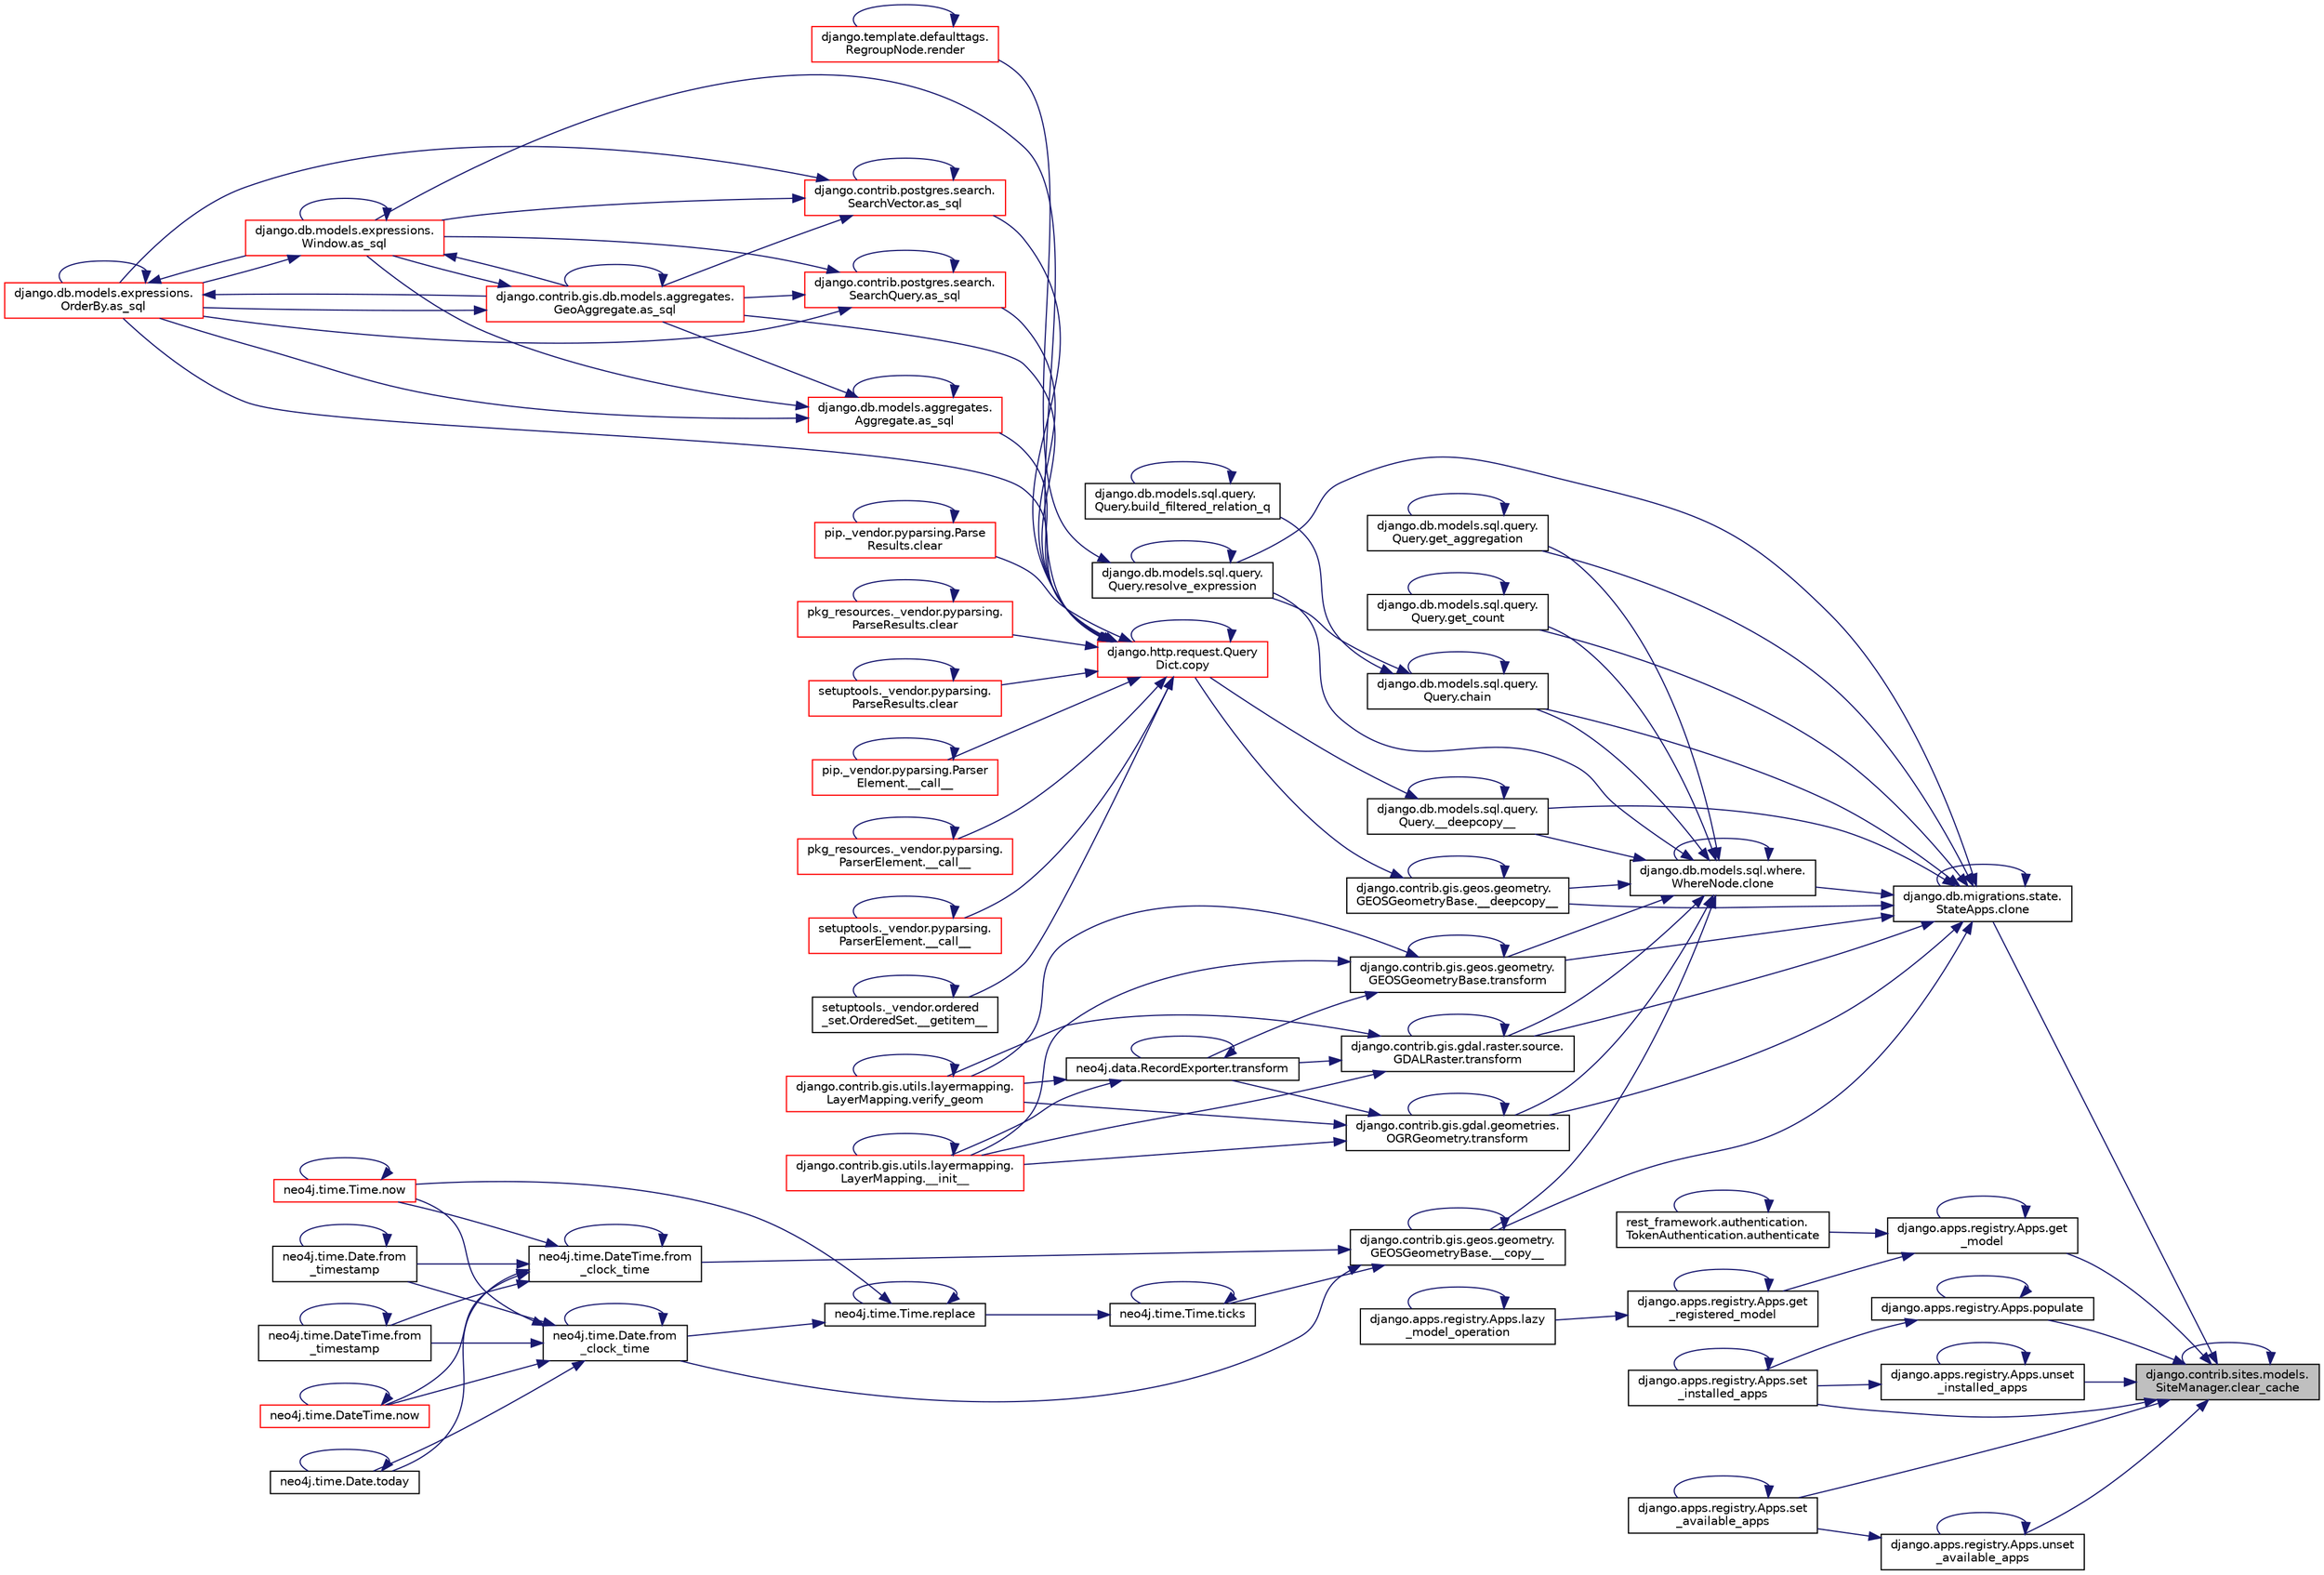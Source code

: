 digraph "django.contrib.sites.models.SiteManager.clear_cache"
{
 // LATEX_PDF_SIZE
  edge [fontname="Helvetica",fontsize="10",labelfontname="Helvetica",labelfontsize="10"];
  node [fontname="Helvetica",fontsize="10",shape=record];
  rankdir="RL";
  Node1 [label="django.contrib.sites.models.\lSiteManager.clear_cache",height=0.2,width=0.4,color="black", fillcolor="grey75", style="filled", fontcolor="black",tooltip=" "];
  Node1 -> Node1 [dir="back",color="midnightblue",fontsize="10",style="solid",fontname="Helvetica"];
  Node1 -> Node2 [dir="back",color="midnightblue",fontsize="10",style="solid",fontname="Helvetica"];
  Node2 [label="django.db.migrations.state.\lStateApps.clone",height=0.2,width=0.4,color="black", fillcolor="white", style="filled",URL="$d3/d9a/classdjango_1_1db_1_1migrations_1_1state_1_1_state_apps.html#a821944752bc7080daff8c38bb20e3943",tooltip=" "];
  Node2 -> Node3 [dir="back",color="midnightblue",fontsize="10",style="solid",fontname="Helvetica"];
  Node3 [label="django.contrib.gis.geos.geometry.\lGEOSGeometryBase.__copy__",height=0.2,width=0.4,color="black", fillcolor="white", style="filled",URL="$d0/d97/classdjango_1_1contrib_1_1gis_1_1geos_1_1geometry_1_1_g_e_o_s_geometry_base.html#ad0b8f9f034cdd53b3646bc83bebfee9d",tooltip=" "];
  Node3 -> Node3 [dir="back",color="midnightblue",fontsize="10",style="solid",fontname="Helvetica"];
  Node3 -> Node4 [dir="back",color="midnightblue",fontsize="10",style="solid",fontname="Helvetica"];
  Node4 [label="neo4j.time.Date.from\l_clock_time",height=0.2,width=0.4,color="black", fillcolor="white", style="filled",URL="$d1/d6f/classneo4j_1_1time_1_1_date.html#a6e815a48a02a3f3d230e95d923cfb43b",tooltip=" "];
  Node4 -> Node4 [dir="back",color="midnightblue",fontsize="10",style="solid",fontname="Helvetica"];
  Node4 -> Node5 [dir="back",color="midnightblue",fontsize="10",style="solid",fontname="Helvetica"];
  Node5 [label="neo4j.time.Date.from\l_timestamp",height=0.2,width=0.4,color="black", fillcolor="white", style="filled",URL="$d1/d6f/classneo4j_1_1time_1_1_date.html#ad58021fec6b36c49f254926089415622",tooltip=" "];
  Node5 -> Node5 [dir="back",color="midnightblue",fontsize="10",style="solid",fontname="Helvetica"];
  Node4 -> Node6 [dir="back",color="midnightblue",fontsize="10",style="solid",fontname="Helvetica"];
  Node6 [label="neo4j.time.DateTime.from\l_timestamp",height=0.2,width=0.4,color="black", fillcolor="white", style="filled",URL="$d4/dcd/classneo4j_1_1time_1_1_date_time.html#a4d4684a2c591eafc581a2fda9ce123c9",tooltip=" "];
  Node6 -> Node6 [dir="back",color="midnightblue",fontsize="10",style="solid",fontname="Helvetica"];
  Node4 -> Node7 [dir="back",color="midnightblue",fontsize="10",style="solid",fontname="Helvetica"];
  Node7 [label="neo4j.time.Time.now",height=0.2,width=0.4,color="red", fillcolor="white", style="filled",URL="$db/d2a/classneo4j_1_1time_1_1_time.html#af50231a17a30a4c4cee2fcad3c023f46",tooltip=" "];
  Node7 -> Node7 [dir="back",color="midnightblue",fontsize="10",style="solid",fontname="Helvetica"];
  Node4 -> Node393 [dir="back",color="midnightblue",fontsize="10",style="solid",fontname="Helvetica"];
  Node393 [label="neo4j.time.DateTime.now",height=0.2,width=0.4,color="red", fillcolor="white", style="filled",URL="$d4/dcd/classneo4j_1_1time_1_1_date_time.html#a2b498ad246b4e6ad2238a68ad375ce34",tooltip=" "];
  Node393 -> Node393 [dir="back",color="midnightblue",fontsize="10",style="solid",fontname="Helvetica"];
  Node4 -> Node394 [dir="back",color="midnightblue",fontsize="10",style="solid",fontname="Helvetica"];
  Node394 [label="neo4j.time.Date.today",height=0.2,width=0.4,color="black", fillcolor="white", style="filled",URL="$d1/d6f/classneo4j_1_1time_1_1_date.html#a9f063ca6ba2a1f9c67cb16ee405d8c93",tooltip=" "];
  Node394 -> Node394 [dir="back",color="midnightblue",fontsize="10",style="solid",fontname="Helvetica"];
  Node3 -> Node392 [dir="back",color="midnightblue",fontsize="10",style="solid",fontname="Helvetica"];
  Node392 [label="neo4j.time.DateTime.from\l_clock_time",height=0.2,width=0.4,color="black", fillcolor="white", style="filled",URL="$d4/dcd/classneo4j_1_1time_1_1_date_time.html#a12a2d4d1586b225b0a6156d4e6d4cc0c",tooltip=" "];
  Node392 -> Node392 [dir="back",color="midnightblue",fontsize="10",style="solid",fontname="Helvetica"];
  Node392 -> Node5 [dir="back",color="midnightblue",fontsize="10",style="solid",fontname="Helvetica"];
  Node392 -> Node6 [dir="back",color="midnightblue",fontsize="10",style="solid",fontname="Helvetica"];
  Node392 -> Node7 [dir="back",color="midnightblue",fontsize="10",style="solid",fontname="Helvetica"];
  Node392 -> Node393 [dir="back",color="midnightblue",fontsize="10",style="solid",fontname="Helvetica"];
  Node392 -> Node394 [dir="back",color="midnightblue",fontsize="10",style="solid",fontname="Helvetica"];
  Node3 -> Node445 [dir="back",color="midnightblue",fontsize="10",style="solid",fontname="Helvetica"];
  Node445 [label="neo4j.time.Time.ticks",height=0.2,width=0.4,color="black", fillcolor="white", style="filled",URL="$db/d2a/classneo4j_1_1time_1_1_time.html#af3cbc3ab118ea3f7c8aaee2cc13a89e1",tooltip=" "];
  Node445 -> Node446 [dir="back",color="midnightblue",fontsize="10",style="solid",fontname="Helvetica"];
  Node446 [label="neo4j.time.Time.replace",height=0.2,width=0.4,color="black", fillcolor="white", style="filled",URL="$db/d2a/classneo4j_1_1time_1_1_time.html#a5460a840afb4c8da3de9bb82646b9c28",tooltip=" "];
  Node446 -> Node4 [dir="back",color="midnightblue",fontsize="10",style="solid",fontname="Helvetica"];
  Node446 -> Node7 [dir="back",color="midnightblue",fontsize="10",style="solid",fontname="Helvetica"];
  Node446 -> Node446 [dir="back",color="midnightblue",fontsize="10",style="solid",fontname="Helvetica"];
  Node445 -> Node445 [dir="back",color="midnightblue",fontsize="10",style="solid",fontname="Helvetica"];
  Node2 -> Node251 [dir="back",color="midnightblue",fontsize="10",style="solid",fontname="Helvetica"];
  Node251 [label="django.db.models.sql.query.\lQuery.__deepcopy__",height=0.2,width=0.4,color="black", fillcolor="white", style="filled",URL="$d6/d30/classdjango_1_1db_1_1models_1_1sql_1_1query_1_1_query.html#a47d0b39c5cf5d7f03c4ce7f394792e9e",tooltip=" "];
  Node251 -> Node251 [dir="back",color="midnightblue",fontsize="10",style="solid",fontname="Helvetica"];
  Node251 -> Node252 [dir="back",color="midnightblue",fontsize="10",style="solid",fontname="Helvetica"];
  Node252 [label="django.http.request.Query\lDict.copy",height=0.2,width=0.4,color="red", fillcolor="white", style="filled",URL="$d3/dd6/classdjango_1_1http_1_1request_1_1_query_dict.html#ae0e3cea351ea34f0e9139f73870da81e",tooltip=" "];
  Node252 -> Node12 [dir="back",color="midnightblue",fontsize="10",style="solid",fontname="Helvetica"];
  Node12 [label="pip._vendor.pyparsing.Parser\lElement.__call__",height=0.2,width=0.4,color="red", fillcolor="white", style="filled",URL="$df/d7f/classpip_1_1__vendor_1_1pyparsing_1_1_parser_element.html#ae345dfb10ea6a1e9c77120e86129ab16",tooltip=" "];
  Node12 -> Node12 [dir="back",color="midnightblue",fontsize="10",style="solid",fontname="Helvetica"];
  Node252 -> Node15 [dir="back",color="midnightblue",fontsize="10",style="solid",fontname="Helvetica"];
  Node15 [label="pkg_resources._vendor.pyparsing.\lParserElement.__call__",height=0.2,width=0.4,color="red", fillcolor="white", style="filled",URL="$de/df0/classpkg__resources_1_1__vendor_1_1pyparsing_1_1_parser_element.html#a43d9a7e720d29a80c49f63998712c9a5",tooltip=" "];
  Node15 -> Node15 [dir="back",color="midnightblue",fontsize="10",style="solid",fontname="Helvetica"];
  Node252 -> Node16 [dir="back",color="midnightblue",fontsize="10",style="solid",fontname="Helvetica"];
  Node16 [label="setuptools._vendor.pyparsing.\lParserElement.__call__",height=0.2,width=0.4,color="red", fillcolor="white", style="filled",URL="$d9/d25/classsetuptools_1_1__vendor_1_1pyparsing_1_1_parser_element.html#a7f154aa4d9339f88d2306325bf99b953",tooltip=" "];
  Node16 -> Node16 [dir="back",color="midnightblue",fontsize="10",style="solid",fontname="Helvetica"];
  Node252 -> Node17 [dir="back",color="midnightblue",fontsize="10",style="solid",fontname="Helvetica"];
  Node17 [label="setuptools._vendor.ordered\l_set.OrderedSet.__getitem__",height=0.2,width=0.4,color="black", fillcolor="white", style="filled",URL="$d0/d40/classsetuptools_1_1__vendor_1_1ordered__set_1_1_ordered_set.html#afa5d263824cc35374a0cf762672f68ae",tooltip=" "];
  Node17 -> Node17 [dir="back",color="midnightblue",fontsize="10",style="solid",fontname="Helvetica"];
  Node252 -> Node18 [dir="back",color="midnightblue",fontsize="10",style="solid",fontname="Helvetica"];
  Node18 [label="django.db.models.aggregates.\lAggregate.as_sql",height=0.2,width=0.4,color="red", fillcolor="white", style="filled",URL="$d7/d0c/classdjango_1_1db_1_1models_1_1aggregates_1_1_aggregate.html#a86af10d7994d4f7a535cb7476201db71",tooltip=" "];
  Node18 -> Node18 [dir="back",color="midnightblue",fontsize="10",style="solid",fontname="Helvetica"];
  Node18 -> Node21 [dir="back",color="midnightblue",fontsize="10",style="solid",fontname="Helvetica"];
  Node21 [label="django.contrib.gis.db.models.aggregates.\lGeoAggregate.as_sql",height=0.2,width=0.4,color="red", fillcolor="white", style="filled",URL="$df/dbe/classdjango_1_1contrib_1_1gis_1_1db_1_1models_1_1aggregates_1_1_geo_aggregate.html#a129bfb83cb8d965d40be63e974594fa7",tooltip=" "];
  Node21 -> Node21 [dir="back",color="midnightblue",fontsize="10",style="solid",fontname="Helvetica"];
  Node21 -> Node22 [dir="back",color="midnightblue",fontsize="10",style="solid",fontname="Helvetica"];
  Node22 [label="django.db.models.expressions.\lWindow.as_sql",height=0.2,width=0.4,color="red", fillcolor="white", style="filled",URL="$d6/d1c/classdjango_1_1db_1_1models_1_1expressions_1_1_window.html#a2a81a422e2884ef2026394b0f83416dc",tooltip=" "];
  Node22 -> Node21 [dir="back",color="midnightblue",fontsize="10",style="solid",fontname="Helvetica"];
  Node22 -> Node22 [dir="back",color="midnightblue",fontsize="10",style="solid",fontname="Helvetica"];
  Node22 -> Node23 [dir="back",color="midnightblue",fontsize="10",style="solid",fontname="Helvetica"];
  Node23 [label="django.db.models.expressions.\lOrderBy.as_sql",height=0.2,width=0.4,color="red", fillcolor="white", style="filled",URL="$da/d4d/classdjango_1_1db_1_1models_1_1expressions_1_1_order_by.html#a343064ad7cfdac310e95fd997ee6d4cc",tooltip=" "];
  Node23 -> Node21 [dir="back",color="midnightblue",fontsize="10",style="solid",fontname="Helvetica"];
  Node23 -> Node22 [dir="back",color="midnightblue",fontsize="10",style="solid",fontname="Helvetica"];
  Node23 -> Node23 [dir="back",color="midnightblue",fontsize="10",style="solid",fontname="Helvetica"];
  Node21 -> Node23 [dir="back",color="midnightblue",fontsize="10",style="solid",fontname="Helvetica"];
  Node18 -> Node22 [dir="back",color="midnightblue",fontsize="10",style="solid",fontname="Helvetica"];
  Node18 -> Node23 [dir="back",color="midnightblue",fontsize="10",style="solid",fontname="Helvetica"];
  Node252 -> Node21 [dir="back",color="midnightblue",fontsize="10",style="solid",fontname="Helvetica"];
  Node252 -> Node32 [dir="back",color="midnightblue",fontsize="10",style="solid",fontname="Helvetica"];
  Node32 [label="django.contrib.postgres.search.\lSearchVector.as_sql",height=0.2,width=0.4,color="red", fillcolor="white", style="filled",URL="$d3/d9b/classdjango_1_1contrib_1_1postgres_1_1search_1_1_search_vector.html#a20b770d5d88a5d8d2c6b3f60feb66e07",tooltip=" "];
  Node32 -> Node21 [dir="back",color="midnightblue",fontsize="10",style="solid",fontname="Helvetica"];
  Node32 -> Node32 [dir="back",color="midnightblue",fontsize="10",style="solid",fontname="Helvetica"];
  Node32 -> Node22 [dir="back",color="midnightblue",fontsize="10",style="solid",fontname="Helvetica"];
  Node32 -> Node23 [dir="back",color="midnightblue",fontsize="10",style="solid",fontname="Helvetica"];
  Node252 -> Node33 [dir="back",color="midnightblue",fontsize="10",style="solid",fontname="Helvetica"];
  Node33 [label="django.contrib.postgres.search.\lSearchQuery.as_sql",height=0.2,width=0.4,color="red", fillcolor="white", style="filled",URL="$d4/d5f/classdjango_1_1contrib_1_1postgres_1_1search_1_1_search_query.html#a08057a93d8da31c23329543b1d429539",tooltip=" "];
  Node33 -> Node21 [dir="back",color="midnightblue",fontsize="10",style="solid",fontname="Helvetica"];
  Node33 -> Node33 [dir="back",color="midnightblue",fontsize="10",style="solid",fontname="Helvetica"];
  Node33 -> Node22 [dir="back",color="midnightblue",fontsize="10",style="solid",fontname="Helvetica"];
  Node33 -> Node23 [dir="back",color="midnightblue",fontsize="10",style="solid",fontname="Helvetica"];
  Node252 -> Node22 [dir="back",color="midnightblue",fontsize="10",style="solid",fontname="Helvetica"];
  Node252 -> Node23 [dir="back",color="midnightblue",fontsize="10",style="solid",fontname="Helvetica"];
  Node252 -> Node34 [dir="back",color="midnightblue",fontsize="10",style="solid",fontname="Helvetica"];
  Node34 [label="pip._vendor.pyparsing.Parse\lResults.clear",height=0.2,width=0.4,color="red", fillcolor="white", style="filled",URL="$d3/d5b/classpip_1_1__vendor_1_1pyparsing_1_1_parse_results.html#ab6e049e34b90004c1d59069da7a5cc08",tooltip=" "];
  Node34 -> Node34 [dir="back",color="midnightblue",fontsize="10",style="solid",fontname="Helvetica"];
  Node252 -> Node75 [dir="back",color="midnightblue",fontsize="10",style="solid",fontname="Helvetica"];
  Node75 [label="pkg_resources._vendor.pyparsing.\lParseResults.clear",height=0.2,width=0.4,color="red", fillcolor="white", style="filled",URL="$d3/d93/classpkg__resources_1_1__vendor_1_1pyparsing_1_1_parse_results.html#a14a75f633961fdc58d077c5d26635038",tooltip=" "];
  Node75 -> Node75 [dir="back",color="midnightblue",fontsize="10",style="solid",fontname="Helvetica"];
  Node252 -> Node253 [dir="back",color="midnightblue",fontsize="10",style="solid",fontname="Helvetica"];
  Node253 [label="setuptools._vendor.pyparsing.\lParseResults.clear",height=0.2,width=0.4,color="red", fillcolor="white", style="filled",URL="$df/d77/classsetuptools_1_1__vendor_1_1pyparsing_1_1_parse_results.html#a2683a26b96b087edaec172f6f837058b",tooltip=" "];
  Node253 -> Node253 [dir="back",color="midnightblue",fontsize="10",style="solid",fontname="Helvetica"];
  Node252 -> Node252 [dir="back",color="midnightblue",fontsize="10",style="solid",fontname="Helvetica"];
  Node2 -> Node268 [dir="back",color="midnightblue",fontsize="10",style="solid",fontname="Helvetica"];
  Node268 [label="django.contrib.gis.geos.geometry.\lGEOSGeometryBase.__deepcopy__",height=0.2,width=0.4,color="black", fillcolor="white", style="filled",URL="$d0/d97/classdjango_1_1contrib_1_1gis_1_1geos_1_1geometry_1_1_g_e_o_s_geometry_base.html#abd885baf64b30178d1b8fc440359bd52",tooltip=" "];
  Node268 -> Node268 [dir="back",color="midnightblue",fontsize="10",style="solid",fontname="Helvetica"];
  Node268 -> Node252 [dir="back",color="midnightblue",fontsize="10",style="solid",fontname="Helvetica"];
  Node2 -> Node269 [dir="back",color="midnightblue",fontsize="10",style="solid",fontname="Helvetica"];
  Node269 [label="django.db.models.sql.query.\lQuery.chain",height=0.2,width=0.4,color="black", fillcolor="white", style="filled",URL="$d6/d30/classdjango_1_1db_1_1models_1_1sql_1_1query_1_1_query.html#a37be68b6aa70388830ba40dcf69226e0",tooltip=" "];
  Node269 -> Node270 [dir="back",color="midnightblue",fontsize="10",style="solid",fontname="Helvetica"];
  Node270 [label="django.db.models.sql.query.\lQuery.build_filtered_relation_q",height=0.2,width=0.4,color="black", fillcolor="white", style="filled",URL="$d6/d30/classdjango_1_1db_1_1models_1_1sql_1_1query_1_1_query.html#afd6c427661ede42224226b8ba1c4d667",tooltip=" "];
  Node270 -> Node270 [dir="back",color="midnightblue",fontsize="10",style="solid",fontname="Helvetica"];
  Node269 -> Node269 [dir="back",color="midnightblue",fontsize="10",style="solid",fontname="Helvetica"];
  Node269 -> Node271 [dir="back",color="midnightblue",fontsize="10",style="solid",fontname="Helvetica"];
  Node271 [label="django.db.models.sql.query.\lQuery.resolve_expression",height=0.2,width=0.4,color="black", fillcolor="white", style="filled",URL="$d6/d30/classdjango_1_1db_1_1models_1_1sql_1_1query_1_1_query.html#a9e8ca457b39c8f73a40d5ab53980fe1b",tooltip=" "];
  Node271 -> Node29 [dir="back",color="midnightblue",fontsize="10",style="solid",fontname="Helvetica"];
  Node29 [label="django.template.defaulttags.\lRegroupNode.render",height=0.2,width=0.4,color="red", fillcolor="white", style="filled",URL="$da/d86/classdjango_1_1template_1_1defaulttags_1_1_regroup_node.html#a301b8a2fd8a69d413de73aa3065f73c6",tooltip=" "];
  Node29 -> Node29 [dir="back",color="midnightblue",fontsize="10",style="solid",fontname="Helvetica"];
  Node271 -> Node271 [dir="back",color="midnightblue",fontsize="10",style="solid",fontname="Helvetica"];
  Node2 -> Node2 [dir="back",color="midnightblue",fontsize="10",style="solid",fontname="Helvetica"];
  Node2 -> Node272 [dir="back",color="midnightblue",fontsize="10",style="solid",fontname="Helvetica"];
  Node272 [label="django.db.models.sql.where.\lWhereNode.clone",height=0.2,width=0.4,color="black", fillcolor="white", style="filled",URL="$db/da3/classdjango_1_1db_1_1models_1_1sql_1_1where_1_1_where_node.html#aa169773c5fb2dda662bec5946ed79263",tooltip=" "];
  Node272 -> Node3 [dir="back",color="midnightblue",fontsize="10",style="solid",fontname="Helvetica"];
  Node272 -> Node251 [dir="back",color="midnightblue",fontsize="10",style="solid",fontname="Helvetica"];
  Node272 -> Node268 [dir="back",color="midnightblue",fontsize="10",style="solid",fontname="Helvetica"];
  Node272 -> Node269 [dir="back",color="midnightblue",fontsize="10",style="solid",fontname="Helvetica"];
  Node272 -> Node272 [dir="back",color="midnightblue",fontsize="10",style="solid",fontname="Helvetica"];
  Node272 -> Node273 [dir="back",color="midnightblue",fontsize="10",style="solid",fontname="Helvetica"];
  Node273 [label="django.db.models.sql.query.\lQuery.get_aggregation",height=0.2,width=0.4,color="black", fillcolor="white", style="filled",URL="$d6/d30/classdjango_1_1db_1_1models_1_1sql_1_1query_1_1_query.html#ab4d610fd0c5584b3a54114136328c7f2",tooltip=" "];
  Node273 -> Node273 [dir="back",color="midnightblue",fontsize="10",style="solid",fontname="Helvetica"];
  Node272 -> Node274 [dir="back",color="midnightblue",fontsize="10",style="solid",fontname="Helvetica"];
  Node274 [label="django.db.models.sql.query.\lQuery.get_count",height=0.2,width=0.4,color="black", fillcolor="white", style="filled",URL="$d6/d30/classdjango_1_1db_1_1models_1_1sql_1_1query_1_1_query.html#ac79609ff8cae523450ee522120f71f02",tooltip=" "];
  Node274 -> Node274 [dir="back",color="midnightblue",fontsize="10",style="solid",fontname="Helvetica"];
  Node272 -> Node271 [dir="back",color="midnightblue",fontsize="10",style="solid",fontname="Helvetica"];
  Node272 -> Node275 [dir="back",color="midnightblue",fontsize="10",style="solid",fontname="Helvetica"];
  Node275 [label="django.contrib.gis.gdal.geometries.\lOGRGeometry.transform",height=0.2,width=0.4,color="black", fillcolor="white", style="filled",URL="$dd/d78/classdjango_1_1contrib_1_1gis_1_1gdal_1_1geometries_1_1_o_g_r_geometry.html#a226a7d57d4415577e5134c074054bc99",tooltip=" "];
  Node275 -> Node276 [dir="back",color="midnightblue",fontsize="10",style="solid",fontname="Helvetica"];
  Node276 [label="django.contrib.gis.utils.layermapping.\lLayerMapping.__init__",height=0.2,width=0.4,color="red", fillcolor="white", style="filled",URL="$d5/d90/classdjango_1_1contrib_1_1gis_1_1utils_1_1layermapping_1_1_layer_mapping.html#a441abbcdca471c0850e042f57479dcf7",tooltip=" "];
  Node276 -> Node276 [dir="back",color="midnightblue",fontsize="10",style="solid",fontname="Helvetica"];
  Node275 -> Node275 [dir="back",color="midnightblue",fontsize="10",style="solid",fontname="Helvetica"];
  Node275 -> Node277 [dir="back",color="midnightblue",fontsize="10",style="solid",fontname="Helvetica"];
  Node277 [label="neo4j.data.RecordExporter.transform",height=0.2,width=0.4,color="black", fillcolor="white", style="filled",URL="$d0/d43/classneo4j_1_1data_1_1_record_exporter.html#af57c6f246b7a8a74a10483e2b72d2324",tooltip=" "];
  Node277 -> Node276 [dir="back",color="midnightblue",fontsize="10",style="solid",fontname="Helvetica"];
  Node277 -> Node277 [dir="back",color="midnightblue",fontsize="10",style="solid",fontname="Helvetica"];
  Node277 -> Node278 [dir="back",color="midnightblue",fontsize="10",style="solid",fontname="Helvetica"];
  Node278 [label="django.contrib.gis.utils.layermapping.\lLayerMapping.verify_geom",height=0.2,width=0.4,color="red", fillcolor="white", style="filled",URL="$d5/d90/classdjango_1_1contrib_1_1gis_1_1utils_1_1layermapping_1_1_layer_mapping.html#a890f581dde917ba02fda1ab9f42132c7",tooltip=" "];
  Node278 -> Node278 [dir="back",color="midnightblue",fontsize="10",style="solid",fontname="Helvetica"];
  Node275 -> Node278 [dir="back",color="midnightblue",fontsize="10",style="solid",fontname="Helvetica"];
  Node272 -> Node281 [dir="back",color="midnightblue",fontsize="10",style="solid",fontname="Helvetica"];
  Node281 [label="django.contrib.gis.geos.geometry.\lGEOSGeometryBase.transform",height=0.2,width=0.4,color="black", fillcolor="white", style="filled",URL="$d0/d97/classdjango_1_1contrib_1_1gis_1_1geos_1_1geometry_1_1_g_e_o_s_geometry_base.html#ac923464876d4b3837fba9dd803901fd4",tooltip=" "];
  Node281 -> Node276 [dir="back",color="midnightblue",fontsize="10",style="solid",fontname="Helvetica"];
  Node281 -> Node281 [dir="back",color="midnightblue",fontsize="10",style="solid",fontname="Helvetica"];
  Node281 -> Node277 [dir="back",color="midnightblue",fontsize="10",style="solid",fontname="Helvetica"];
  Node281 -> Node278 [dir="back",color="midnightblue",fontsize="10",style="solid",fontname="Helvetica"];
  Node272 -> Node282 [dir="back",color="midnightblue",fontsize="10",style="solid",fontname="Helvetica"];
  Node282 [label="django.contrib.gis.gdal.raster.source.\lGDALRaster.transform",height=0.2,width=0.4,color="black", fillcolor="white", style="filled",URL="$db/dff/classdjango_1_1contrib_1_1gis_1_1gdal_1_1raster_1_1source_1_1_g_d_a_l_raster.html#af3ba81aa62a5cbe23044654c37dc4d7e",tooltip=" "];
  Node282 -> Node276 [dir="back",color="midnightblue",fontsize="10",style="solid",fontname="Helvetica"];
  Node282 -> Node282 [dir="back",color="midnightblue",fontsize="10",style="solid",fontname="Helvetica"];
  Node282 -> Node277 [dir="back",color="midnightblue",fontsize="10",style="solid",fontname="Helvetica"];
  Node282 -> Node278 [dir="back",color="midnightblue",fontsize="10",style="solid",fontname="Helvetica"];
  Node2 -> Node273 [dir="back",color="midnightblue",fontsize="10",style="solid",fontname="Helvetica"];
  Node2 -> Node274 [dir="back",color="midnightblue",fontsize="10",style="solid",fontname="Helvetica"];
  Node2 -> Node271 [dir="back",color="midnightblue",fontsize="10",style="solid",fontname="Helvetica"];
  Node2 -> Node275 [dir="back",color="midnightblue",fontsize="10",style="solid",fontname="Helvetica"];
  Node2 -> Node281 [dir="back",color="midnightblue",fontsize="10",style="solid",fontname="Helvetica"];
  Node2 -> Node282 [dir="back",color="midnightblue",fontsize="10",style="solid",fontname="Helvetica"];
  Node1 -> Node667 [dir="back",color="midnightblue",fontsize="10",style="solid",fontname="Helvetica"];
  Node667 [label="django.apps.registry.Apps.get\l_model",height=0.2,width=0.4,color="black", fillcolor="white", style="filled",URL="$d8/d34/classdjango_1_1apps_1_1registry_1_1_apps.html#a1722738559e3037cf8a08593373b8722",tooltip=" "];
  Node667 -> Node668 [dir="back",color="midnightblue",fontsize="10",style="solid",fontname="Helvetica"];
  Node668 [label="rest_framework.authentication.\lTokenAuthentication.authenticate",height=0.2,width=0.4,color="black", fillcolor="white", style="filled",URL="$da/de0/classrest__framework_1_1authentication_1_1_token_authentication.html#abaddfb7a6b89aa80146a5ed744cd30bc",tooltip=" "];
  Node668 -> Node668 [dir="back",color="midnightblue",fontsize="10",style="solid",fontname="Helvetica"];
  Node667 -> Node667 [dir="back",color="midnightblue",fontsize="10",style="solid",fontname="Helvetica"];
  Node667 -> Node669 [dir="back",color="midnightblue",fontsize="10",style="solid",fontname="Helvetica"];
  Node669 [label="django.apps.registry.Apps.get\l_registered_model",height=0.2,width=0.4,color="black", fillcolor="white", style="filled",URL="$d8/d34/classdjango_1_1apps_1_1registry_1_1_apps.html#a1f7538579bf34258180bf6ec39e3ad40",tooltip=" "];
  Node669 -> Node669 [dir="back",color="midnightblue",fontsize="10",style="solid",fontname="Helvetica"];
  Node669 -> Node670 [dir="back",color="midnightblue",fontsize="10",style="solid",fontname="Helvetica"];
  Node670 [label="django.apps.registry.Apps.lazy\l_model_operation",height=0.2,width=0.4,color="black", fillcolor="white", style="filled",URL="$d8/d34/classdjango_1_1apps_1_1registry_1_1_apps.html#a6f34f88f9f02ba23cea53e793ae3c89c",tooltip=" "];
  Node670 -> Node670 [dir="back",color="midnightblue",fontsize="10",style="solid",fontname="Helvetica"];
  Node1 -> Node671 [dir="back",color="midnightblue",fontsize="10",style="solid",fontname="Helvetica"];
  Node671 [label="django.apps.registry.Apps.populate",height=0.2,width=0.4,color="black", fillcolor="white", style="filled",URL="$d8/d34/classdjango_1_1apps_1_1registry_1_1_apps.html#a32d20690174973f17f6f90411fdc66f7",tooltip=" "];
  Node671 -> Node671 [dir="back",color="midnightblue",fontsize="10",style="solid",fontname="Helvetica"];
  Node671 -> Node672 [dir="back",color="midnightblue",fontsize="10",style="solid",fontname="Helvetica"];
  Node672 [label="django.apps.registry.Apps.set\l_installed_apps",height=0.2,width=0.4,color="black", fillcolor="white", style="filled",URL="$d8/d34/classdjango_1_1apps_1_1registry_1_1_apps.html#a8ae4c1eb0ea6e28b02d81c56248d3fd5",tooltip=" "];
  Node672 -> Node672 [dir="back",color="midnightblue",fontsize="10",style="solid",fontname="Helvetica"];
  Node1 -> Node673 [dir="back",color="midnightblue",fontsize="10",style="solid",fontname="Helvetica"];
  Node673 [label="django.apps.registry.Apps.set\l_available_apps",height=0.2,width=0.4,color="black", fillcolor="white", style="filled",URL="$d8/d34/classdjango_1_1apps_1_1registry_1_1_apps.html#a247cf36e424a835d2d1c211077090220",tooltip=" "];
  Node673 -> Node673 [dir="back",color="midnightblue",fontsize="10",style="solid",fontname="Helvetica"];
  Node1 -> Node672 [dir="back",color="midnightblue",fontsize="10",style="solid",fontname="Helvetica"];
  Node1 -> Node674 [dir="back",color="midnightblue",fontsize="10",style="solid",fontname="Helvetica"];
  Node674 [label="django.apps.registry.Apps.unset\l_available_apps",height=0.2,width=0.4,color="black", fillcolor="white", style="filled",URL="$d8/d34/classdjango_1_1apps_1_1registry_1_1_apps.html#a7c128e2c2e7d2424daea3add910d8113",tooltip=" "];
  Node674 -> Node673 [dir="back",color="midnightblue",fontsize="10",style="solid",fontname="Helvetica"];
  Node674 -> Node674 [dir="back",color="midnightblue",fontsize="10",style="solid",fontname="Helvetica"];
  Node1 -> Node675 [dir="back",color="midnightblue",fontsize="10",style="solid",fontname="Helvetica"];
  Node675 [label="django.apps.registry.Apps.unset\l_installed_apps",height=0.2,width=0.4,color="black", fillcolor="white", style="filled",URL="$d8/d34/classdjango_1_1apps_1_1registry_1_1_apps.html#af7409dd22d1f192cb2d743622ef08ff7",tooltip=" "];
  Node675 -> Node672 [dir="back",color="midnightblue",fontsize="10",style="solid",fontname="Helvetica"];
  Node675 -> Node675 [dir="back",color="midnightblue",fontsize="10",style="solid",fontname="Helvetica"];
}
